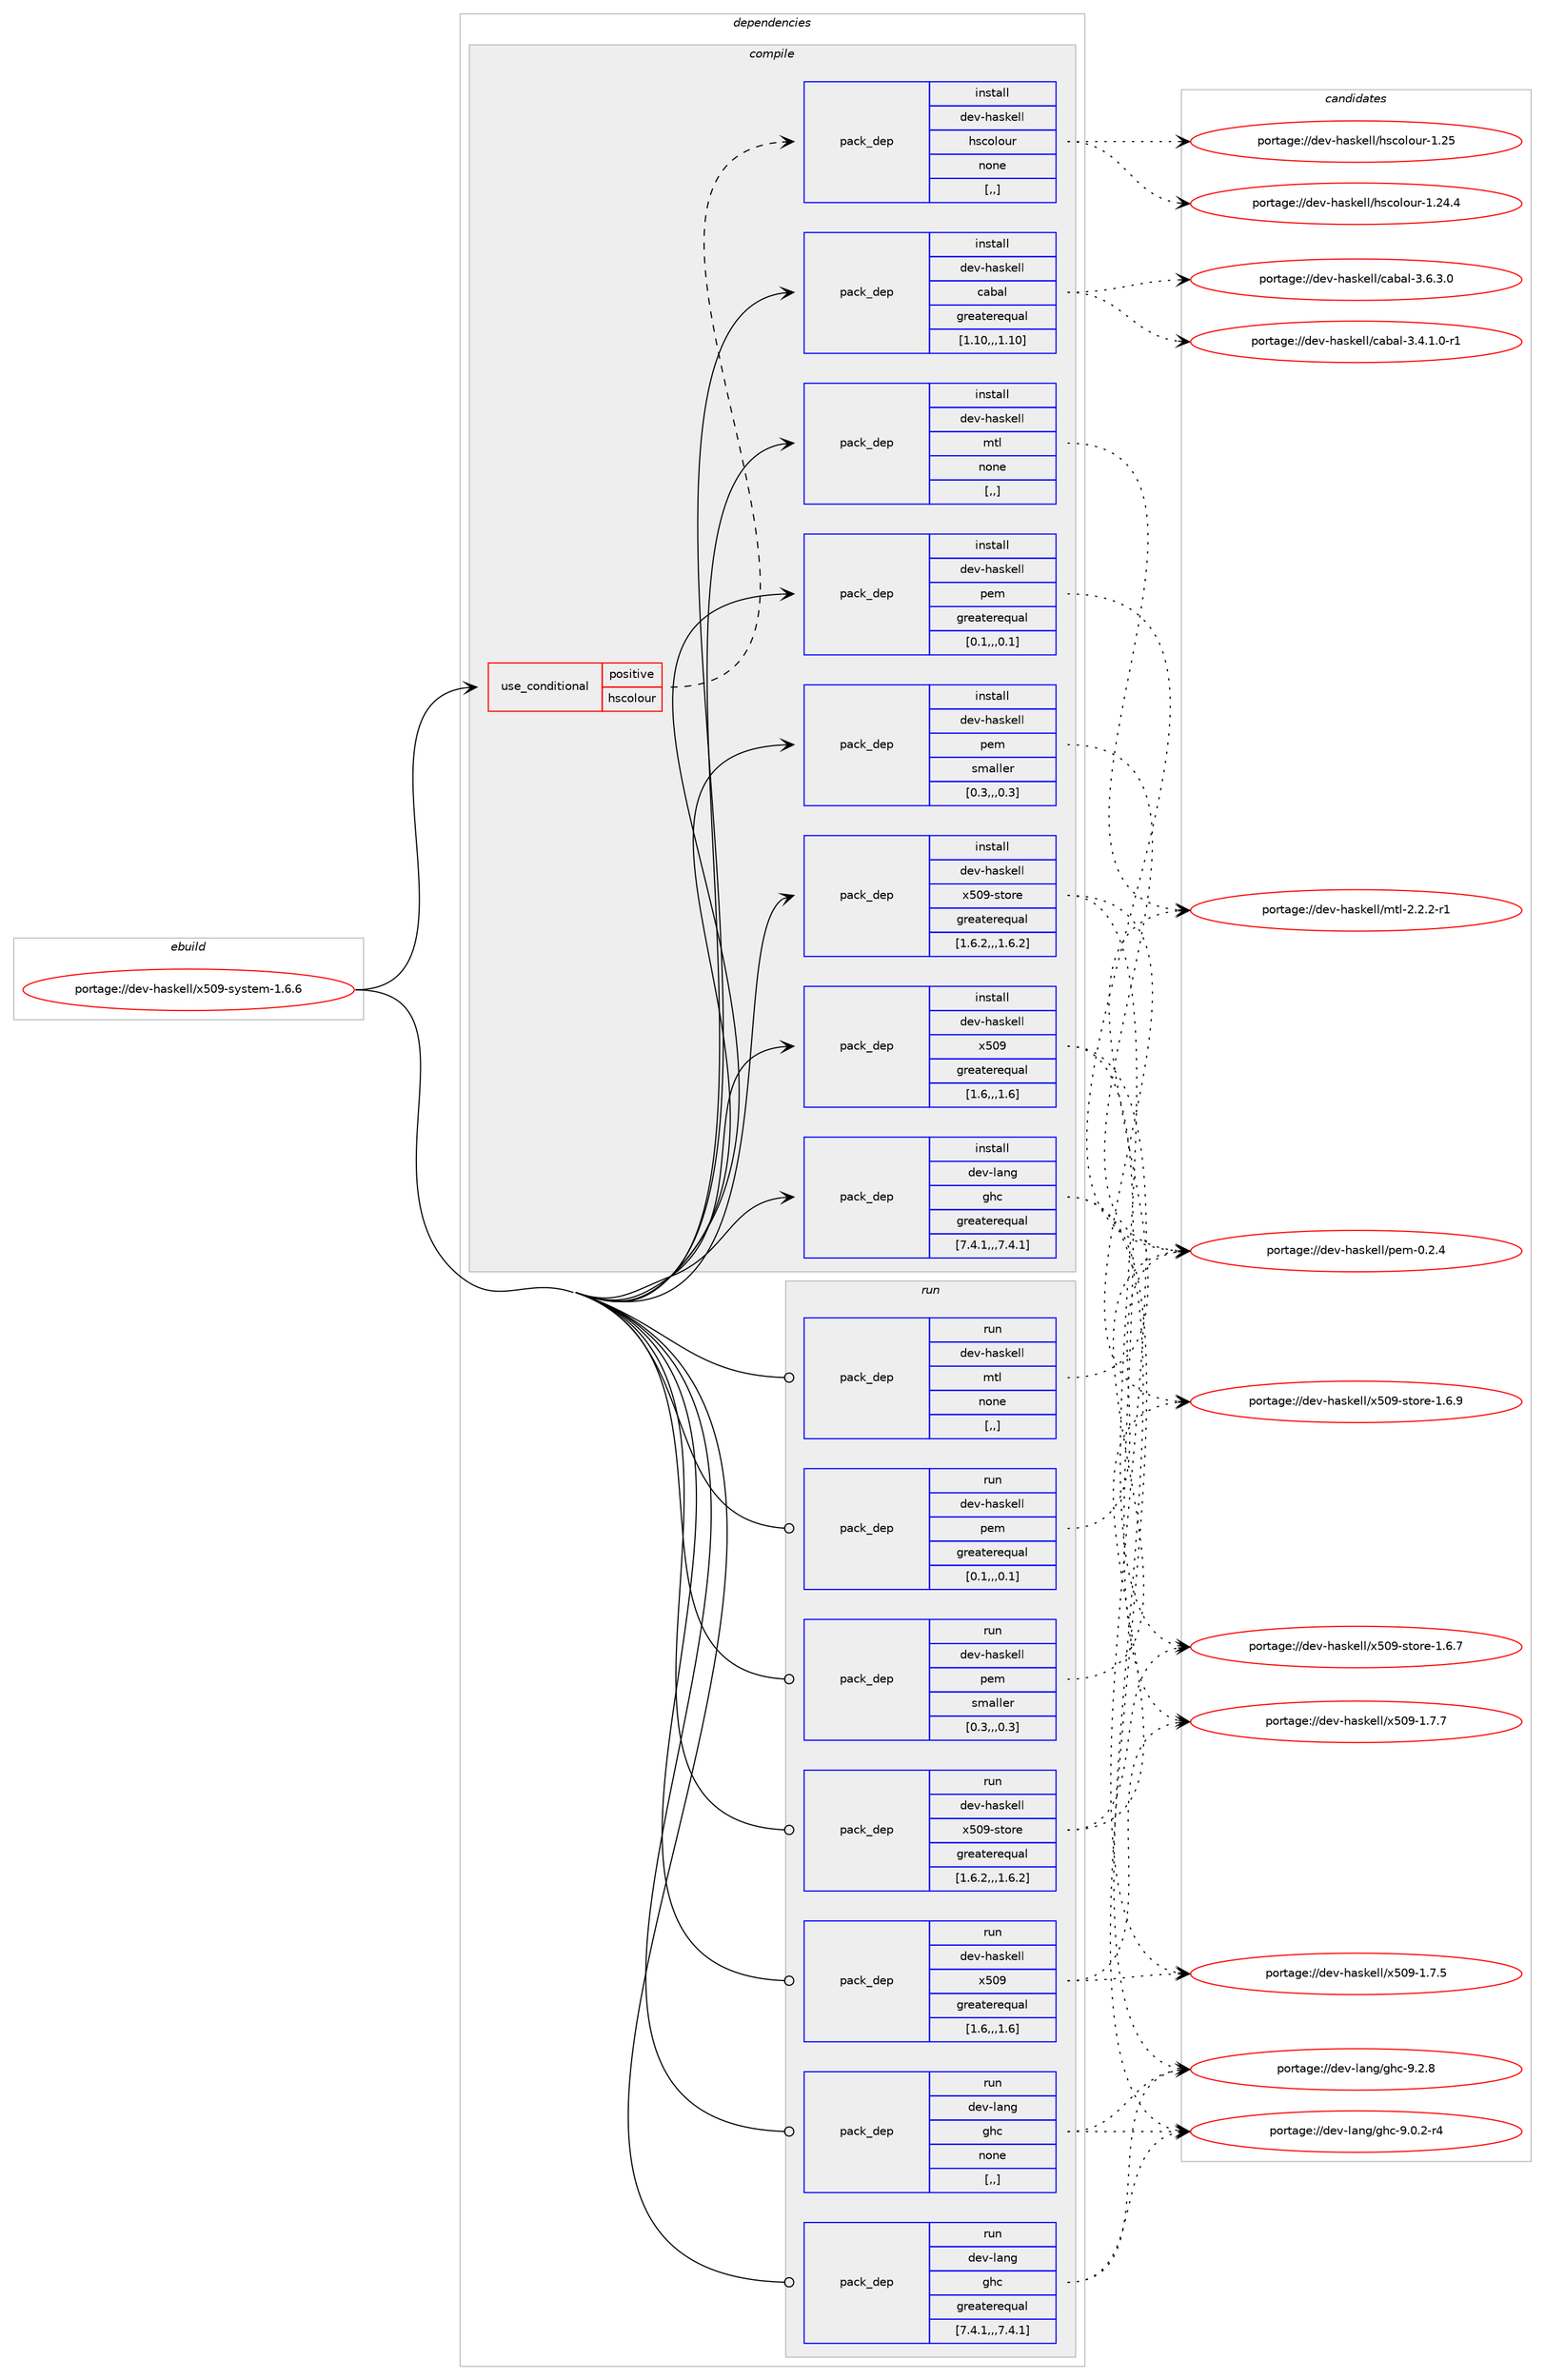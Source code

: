 digraph prolog {

# *************
# Graph options
# *************

newrank=true;
concentrate=true;
compound=true;
graph [rankdir=LR,fontname=Helvetica,fontsize=10,ranksep=1.5];#, ranksep=2.5, nodesep=0.2];
edge  [arrowhead=vee];
node  [fontname=Helvetica,fontsize=10];

# **********
# The ebuild
# **********

subgraph cluster_leftcol {
color=gray;
label=<<i>ebuild</i>>;
id [label="portage://dev-haskell/x509-system-1.6.6", color=red, width=4, href="../dev-haskell/x509-system-1.6.6.svg"];
}

# ****************
# The dependencies
# ****************

subgraph cluster_midcol {
color=gray;
label=<<i>dependencies</i>>;
subgraph cluster_compile {
fillcolor="#eeeeee";
style=filled;
label=<<i>compile</i>>;
subgraph cond21422 {
dependency91297 [label=<<TABLE BORDER="0" CELLBORDER="1" CELLSPACING="0" CELLPADDING="4"><TR><TD ROWSPAN="3" CELLPADDING="10">use_conditional</TD></TR><TR><TD>positive</TD></TR><TR><TD>hscolour</TD></TR></TABLE>>, shape=none, color=red];
subgraph pack68818 {
dependency91298 [label=<<TABLE BORDER="0" CELLBORDER="1" CELLSPACING="0" CELLPADDING="4" WIDTH="220"><TR><TD ROWSPAN="6" CELLPADDING="30">pack_dep</TD></TR><TR><TD WIDTH="110">install</TD></TR><TR><TD>dev-haskell</TD></TR><TR><TD>hscolour</TD></TR><TR><TD>none</TD></TR><TR><TD>[,,]</TD></TR></TABLE>>, shape=none, color=blue];
}
dependency91297:e -> dependency91298:w [weight=20,style="dashed",arrowhead="vee"];
}
id:e -> dependency91297:w [weight=20,style="solid",arrowhead="vee"];
subgraph pack68819 {
dependency91299 [label=<<TABLE BORDER="0" CELLBORDER="1" CELLSPACING="0" CELLPADDING="4" WIDTH="220"><TR><TD ROWSPAN="6" CELLPADDING="30">pack_dep</TD></TR><TR><TD WIDTH="110">install</TD></TR><TR><TD>dev-haskell</TD></TR><TR><TD>cabal</TD></TR><TR><TD>greaterequal</TD></TR><TR><TD>[1.10,,,1.10]</TD></TR></TABLE>>, shape=none, color=blue];
}
id:e -> dependency91299:w [weight=20,style="solid",arrowhead="vee"];
subgraph pack68820 {
dependency91300 [label=<<TABLE BORDER="0" CELLBORDER="1" CELLSPACING="0" CELLPADDING="4" WIDTH="220"><TR><TD ROWSPAN="6" CELLPADDING="30">pack_dep</TD></TR><TR><TD WIDTH="110">install</TD></TR><TR><TD>dev-haskell</TD></TR><TR><TD>mtl</TD></TR><TR><TD>none</TD></TR><TR><TD>[,,]</TD></TR></TABLE>>, shape=none, color=blue];
}
id:e -> dependency91300:w [weight=20,style="solid",arrowhead="vee"];
subgraph pack68821 {
dependency91301 [label=<<TABLE BORDER="0" CELLBORDER="1" CELLSPACING="0" CELLPADDING="4" WIDTH="220"><TR><TD ROWSPAN="6" CELLPADDING="30">pack_dep</TD></TR><TR><TD WIDTH="110">install</TD></TR><TR><TD>dev-haskell</TD></TR><TR><TD>pem</TD></TR><TR><TD>greaterequal</TD></TR><TR><TD>[0.1,,,0.1]</TD></TR></TABLE>>, shape=none, color=blue];
}
id:e -> dependency91301:w [weight=20,style="solid",arrowhead="vee"];
subgraph pack68822 {
dependency91302 [label=<<TABLE BORDER="0" CELLBORDER="1" CELLSPACING="0" CELLPADDING="4" WIDTH="220"><TR><TD ROWSPAN="6" CELLPADDING="30">pack_dep</TD></TR><TR><TD WIDTH="110">install</TD></TR><TR><TD>dev-haskell</TD></TR><TR><TD>pem</TD></TR><TR><TD>smaller</TD></TR><TR><TD>[0.3,,,0.3]</TD></TR></TABLE>>, shape=none, color=blue];
}
id:e -> dependency91302:w [weight=20,style="solid",arrowhead="vee"];
subgraph pack68823 {
dependency91303 [label=<<TABLE BORDER="0" CELLBORDER="1" CELLSPACING="0" CELLPADDING="4" WIDTH="220"><TR><TD ROWSPAN="6" CELLPADDING="30">pack_dep</TD></TR><TR><TD WIDTH="110">install</TD></TR><TR><TD>dev-haskell</TD></TR><TR><TD>x509</TD></TR><TR><TD>greaterequal</TD></TR><TR><TD>[1.6,,,1.6]</TD></TR></TABLE>>, shape=none, color=blue];
}
id:e -> dependency91303:w [weight=20,style="solid",arrowhead="vee"];
subgraph pack68824 {
dependency91304 [label=<<TABLE BORDER="0" CELLBORDER="1" CELLSPACING="0" CELLPADDING="4" WIDTH="220"><TR><TD ROWSPAN="6" CELLPADDING="30">pack_dep</TD></TR><TR><TD WIDTH="110">install</TD></TR><TR><TD>dev-haskell</TD></TR><TR><TD>x509-store</TD></TR><TR><TD>greaterequal</TD></TR><TR><TD>[1.6.2,,,1.6.2]</TD></TR></TABLE>>, shape=none, color=blue];
}
id:e -> dependency91304:w [weight=20,style="solid",arrowhead="vee"];
subgraph pack68825 {
dependency91305 [label=<<TABLE BORDER="0" CELLBORDER="1" CELLSPACING="0" CELLPADDING="4" WIDTH="220"><TR><TD ROWSPAN="6" CELLPADDING="30">pack_dep</TD></TR><TR><TD WIDTH="110">install</TD></TR><TR><TD>dev-lang</TD></TR><TR><TD>ghc</TD></TR><TR><TD>greaterequal</TD></TR><TR><TD>[7.4.1,,,7.4.1]</TD></TR></TABLE>>, shape=none, color=blue];
}
id:e -> dependency91305:w [weight=20,style="solid",arrowhead="vee"];
}
subgraph cluster_compileandrun {
fillcolor="#eeeeee";
style=filled;
label=<<i>compile and run</i>>;
}
subgraph cluster_run {
fillcolor="#eeeeee";
style=filled;
label=<<i>run</i>>;
subgraph pack68826 {
dependency91306 [label=<<TABLE BORDER="0" CELLBORDER="1" CELLSPACING="0" CELLPADDING="4" WIDTH="220"><TR><TD ROWSPAN="6" CELLPADDING="30">pack_dep</TD></TR><TR><TD WIDTH="110">run</TD></TR><TR><TD>dev-haskell</TD></TR><TR><TD>mtl</TD></TR><TR><TD>none</TD></TR><TR><TD>[,,]</TD></TR></TABLE>>, shape=none, color=blue];
}
id:e -> dependency91306:w [weight=20,style="solid",arrowhead="odot"];
subgraph pack68827 {
dependency91307 [label=<<TABLE BORDER="0" CELLBORDER="1" CELLSPACING="0" CELLPADDING="4" WIDTH="220"><TR><TD ROWSPAN="6" CELLPADDING="30">pack_dep</TD></TR><TR><TD WIDTH="110">run</TD></TR><TR><TD>dev-haskell</TD></TR><TR><TD>pem</TD></TR><TR><TD>greaterequal</TD></TR><TR><TD>[0.1,,,0.1]</TD></TR></TABLE>>, shape=none, color=blue];
}
id:e -> dependency91307:w [weight=20,style="solid",arrowhead="odot"];
subgraph pack68828 {
dependency91308 [label=<<TABLE BORDER="0" CELLBORDER="1" CELLSPACING="0" CELLPADDING="4" WIDTH="220"><TR><TD ROWSPAN="6" CELLPADDING="30">pack_dep</TD></TR><TR><TD WIDTH="110">run</TD></TR><TR><TD>dev-haskell</TD></TR><TR><TD>pem</TD></TR><TR><TD>smaller</TD></TR><TR><TD>[0.3,,,0.3]</TD></TR></TABLE>>, shape=none, color=blue];
}
id:e -> dependency91308:w [weight=20,style="solid",arrowhead="odot"];
subgraph pack68829 {
dependency91309 [label=<<TABLE BORDER="0" CELLBORDER="1" CELLSPACING="0" CELLPADDING="4" WIDTH="220"><TR><TD ROWSPAN="6" CELLPADDING="30">pack_dep</TD></TR><TR><TD WIDTH="110">run</TD></TR><TR><TD>dev-haskell</TD></TR><TR><TD>x509</TD></TR><TR><TD>greaterequal</TD></TR><TR><TD>[1.6,,,1.6]</TD></TR></TABLE>>, shape=none, color=blue];
}
id:e -> dependency91309:w [weight=20,style="solid",arrowhead="odot"];
subgraph pack68830 {
dependency91310 [label=<<TABLE BORDER="0" CELLBORDER="1" CELLSPACING="0" CELLPADDING="4" WIDTH="220"><TR><TD ROWSPAN="6" CELLPADDING="30">pack_dep</TD></TR><TR><TD WIDTH="110">run</TD></TR><TR><TD>dev-haskell</TD></TR><TR><TD>x509-store</TD></TR><TR><TD>greaterequal</TD></TR><TR><TD>[1.6.2,,,1.6.2]</TD></TR></TABLE>>, shape=none, color=blue];
}
id:e -> dependency91310:w [weight=20,style="solid",arrowhead="odot"];
subgraph pack68831 {
dependency91311 [label=<<TABLE BORDER="0" CELLBORDER="1" CELLSPACING="0" CELLPADDING="4" WIDTH="220"><TR><TD ROWSPAN="6" CELLPADDING="30">pack_dep</TD></TR><TR><TD WIDTH="110">run</TD></TR><TR><TD>dev-lang</TD></TR><TR><TD>ghc</TD></TR><TR><TD>greaterequal</TD></TR><TR><TD>[7.4.1,,,7.4.1]</TD></TR></TABLE>>, shape=none, color=blue];
}
id:e -> dependency91311:w [weight=20,style="solid",arrowhead="odot"];
subgraph pack68832 {
dependency91312 [label=<<TABLE BORDER="0" CELLBORDER="1" CELLSPACING="0" CELLPADDING="4" WIDTH="220"><TR><TD ROWSPAN="6" CELLPADDING="30">pack_dep</TD></TR><TR><TD WIDTH="110">run</TD></TR><TR><TD>dev-lang</TD></TR><TR><TD>ghc</TD></TR><TR><TD>none</TD></TR><TR><TD>[,,]</TD></TR></TABLE>>, shape=none, color=blue];
}
id:e -> dependency91312:w [weight=20,style="solid",arrowhead="odot"];
}
}

# **************
# The candidates
# **************

subgraph cluster_choices {
rank=same;
color=gray;
label=<<i>candidates</i>>;

subgraph choice68818 {
color=black;
nodesep=1;
choice100101118451049711510710110810847104115991111081111171144549465053 [label="portage://dev-haskell/hscolour-1.25", color=red, width=4,href="../dev-haskell/hscolour-1.25.svg"];
choice1001011184510497115107101108108471041159911110811111711445494650524652 [label="portage://dev-haskell/hscolour-1.24.4", color=red, width=4,href="../dev-haskell/hscolour-1.24.4.svg"];
dependency91298:e -> choice100101118451049711510710110810847104115991111081111171144549465053:w [style=dotted,weight="100"];
dependency91298:e -> choice1001011184510497115107101108108471041159911110811111711445494650524652:w [style=dotted,weight="100"];
}
subgraph choice68819 {
color=black;
nodesep=1;
choice100101118451049711510710110810847999798971084551465446514648 [label="portage://dev-haskell/cabal-3.6.3.0", color=red, width=4,href="../dev-haskell/cabal-3.6.3.0.svg"];
choice1001011184510497115107101108108479997989710845514652464946484511449 [label="portage://dev-haskell/cabal-3.4.1.0-r1", color=red, width=4,href="../dev-haskell/cabal-3.4.1.0-r1.svg"];
dependency91299:e -> choice100101118451049711510710110810847999798971084551465446514648:w [style=dotted,weight="100"];
dependency91299:e -> choice1001011184510497115107101108108479997989710845514652464946484511449:w [style=dotted,weight="100"];
}
subgraph choice68820 {
color=black;
nodesep=1;
choice1001011184510497115107101108108471091161084550465046504511449 [label="portage://dev-haskell/mtl-2.2.2-r1", color=red, width=4,href="../dev-haskell/mtl-2.2.2-r1.svg"];
dependency91300:e -> choice1001011184510497115107101108108471091161084550465046504511449:w [style=dotted,weight="100"];
}
subgraph choice68821 {
color=black;
nodesep=1;
choice100101118451049711510710110810847112101109454846504652 [label="portage://dev-haskell/pem-0.2.4", color=red, width=4,href="../dev-haskell/pem-0.2.4.svg"];
dependency91301:e -> choice100101118451049711510710110810847112101109454846504652:w [style=dotted,weight="100"];
}
subgraph choice68822 {
color=black;
nodesep=1;
choice100101118451049711510710110810847112101109454846504652 [label="portage://dev-haskell/pem-0.2.4", color=red, width=4,href="../dev-haskell/pem-0.2.4.svg"];
dependency91302:e -> choice100101118451049711510710110810847112101109454846504652:w [style=dotted,weight="100"];
}
subgraph choice68823 {
color=black;
nodesep=1;
choice100101118451049711510710110810847120534857454946554655 [label="portage://dev-haskell/x509-1.7.7", color=red, width=4,href="../dev-haskell/x509-1.7.7.svg"];
choice100101118451049711510710110810847120534857454946554653 [label="portage://dev-haskell/x509-1.7.5", color=red, width=4,href="../dev-haskell/x509-1.7.5.svg"];
dependency91303:e -> choice100101118451049711510710110810847120534857454946554655:w [style=dotted,weight="100"];
dependency91303:e -> choice100101118451049711510710110810847120534857454946554653:w [style=dotted,weight="100"];
}
subgraph choice68824 {
color=black;
nodesep=1;
choice10010111845104971151071011081084712053485745115116111114101454946544657 [label="portage://dev-haskell/x509-store-1.6.9", color=red, width=4,href="../dev-haskell/x509-store-1.6.9.svg"];
choice10010111845104971151071011081084712053485745115116111114101454946544655 [label="portage://dev-haskell/x509-store-1.6.7", color=red, width=4,href="../dev-haskell/x509-store-1.6.7.svg"];
dependency91304:e -> choice10010111845104971151071011081084712053485745115116111114101454946544657:w [style=dotted,weight="100"];
dependency91304:e -> choice10010111845104971151071011081084712053485745115116111114101454946544655:w [style=dotted,weight="100"];
}
subgraph choice68825 {
color=black;
nodesep=1;
choice10010111845108971101034710310499455746504656 [label="portage://dev-lang/ghc-9.2.8", color=red, width=4,href="../dev-lang/ghc-9.2.8.svg"];
choice100101118451089711010347103104994557464846504511452 [label="portage://dev-lang/ghc-9.0.2-r4", color=red, width=4,href="../dev-lang/ghc-9.0.2-r4.svg"];
dependency91305:e -> choice10010111845108971101034710310499455746504656:w [style=dotted,weight="100"];
dependency91305:e -> choice100101118451089711010347103104994557464846504511452:w [style=dotted,weight="100"];
}
subgraph choice68826 {
color=black;
nodesep=1;
choice1001011184510497115107101108108471091161084550465046504511449 [label="portage://dev-haskell/mtl-2.2.2-r1", color=red, width=4,href="../dev-haskell/mtl-2.2.2-r1.svg"];
dependency91306:e -> choice1001011184510497115107101108108471091161084550465046504511449:w [style=dotted,weight="100"];
}
subgraph choice68827 {
color=black;
nodesep=1;
choice100101118451049711510710110810847112101109454846504652 [label="portage://dev-haskell/pem-0.2.4", color=red, width=4,href="../dev-haskell/pem-0.2.4.svg"];
dependency91307:e -> choice100101118451049711510710110810847112101109454846504652:w [style=dotted,weight="100"];
}
subgraph choice68828 {
color=black;
nodesep=1;
choice100101118451049711510710110810847112101109454846504652 [label="portage://dev-haskell/pem-0.2.4", color=red, width=4,href="../dev-haskell/pem-0.2.4.svg"];
dependency91308:e -> choice100101118451049711510710110810847112101109454846504652:w [style=dotted,weight="100"];
}
subgraph choice68829 {
color=black;
nodesep=1;
choice100101118451049711510710110810847120534857454946554655 [label="portage://dev-haskell/x509-1.7.7", color=red, width=4,href="../dev-haskell/x509-1.7.7.svg"];
choice100101118451049711510710110810847120534857454946554653 [label="portage://dev-haskell/x509-1.7.5", color=red, width=4,href="../dev-haskell/x509-1.7.5.svg"];
dependency91309:e -> choice100101118451049711510710110810847120534857454946554655:w [style=dotted,weight="100"];
dependency91309:e -> choice100101118451049711510710110810847120534857454946554653:w [style=dotted,weight="100"];
}
subgraph choice68830 {
color=black;
nodesep=1;
choice10010111845104971151071011081084712053485745115116111114101454946544657 [label="portage://dev-haskell/x509-store-1.6.9", color=red, width=4,href="../dev-haskell/x509-store-1.6.9.svg"];
choice10010111845104971151071011081084712053485745115116111114101454946544655 [label="portage://dev-haskell/x509-store-1.6.7", color=red, width=4,href="../dev-haskell/x509-store-1.6.7.svg"];
dependency91310:e -> choice10010111845104971151071011081084712053485745115116111114101454946544657:w [style=dotted,weight="100"];
dependency91310:e -> choice10010111845104971151071011081084712053485745115116111114101454946544655:w [style=dotted,weight="100"];
}
subgraph choice68831 {
color=black;
nodesep=1;
choice10010111845108971101034710310499455746504656 [label="portage://dev-lang/ghc-9.2.8", color=red, width=4,href="../dev-lang/ghc-9.2.8.svg"];
choice100101118451089711010347103104994557464846504511452 [label="portage://dev-lang/ghc-9.0.2-r4", color=red, width=4,href="../dev-lang/ghc-9.0.2-r4.svg"];
dependency91311:e -> choice10010111845108971101034710310499455746504656:w [style=dotted,weight="100"];
dependency91311:e -> choice100101118451089711010347103104994557464846504511452:w [style=dotted,weight="100"];
}
subgraph choice68832 {
color=black;
nodesep=1;
choice10010111845108971101034710310499455746504656 [label="portage://dev-lang/ghc-9.2.8", color=red, width=4,href="../dev-lang/ghc-9.2.8.svg"];
choice100101118451089711010347103104994557464846504511452 [label="portage://dev-lang/ghc-9.0.2-r4", color=red, width=4,href="../dev-lang/ghc-9.0.2-r4.svg"];
dependency91312:e -> choice10010111845108971101034710310499455746504656:w [style=dotted,weight="100"];
dependency91312:e -> choice100101118451089711010347103104994557464846504511452:w [style=dotted,weight="100"];
}
}

}
